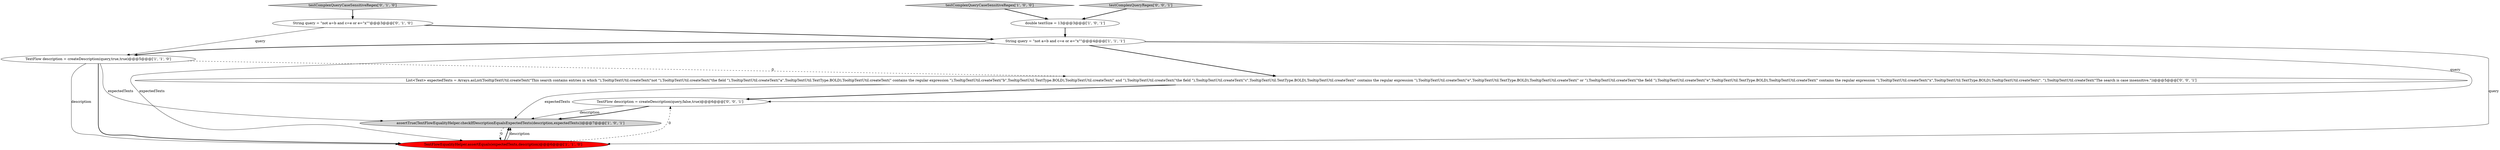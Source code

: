 digraph {
7 [style = filled, label = "String query = \"not a=b and c=e or e=\"x\"\"@@@3@@@['0', '1', '0']", fillcolor = white, shape = ellipse image = "AAA0AAABBB2BBB"];
8 [style = filled, label = "TextFlow description = createDescription(query,false,true)@@@6@@@['0', '0', '1']", fillcolor = white, shape = ellipse image = "AAA0AAABBB3BBB"];
10 [style = filled, label = "testComplexQueryRegex['0', '0', '1']", fillcolor = lightgray, shape = diamond image = "AAA0AAABBB3BBB"];
1 [style = filled, label = "TextFlowEqualityHelper.assertEquals(expectedTexts,description)@@@6@@@['1', '1', '0']", fillcolor = red, shape = ellipse image = "AAA1AAABBB1BBB"];
4 [style = filled, label = "double textSize = 13@@@3@@@['1', '0', '1']", fillcolor = white, shape = ellipse image = "AAA0AAABBB1BBB"];
6 [style = filled, label = "testComplexQueryCaseSensitiveRegex['0', '1', '0']", fillcolor = lightgray, shape = diamond image = "AAA0AAABBB2BBB"];
0 [style = filled, label = "assertTrue(TextFlowEqualityHelper.checkIfDescriptionEqualsExpectedTexts(description,expectedTexts))@@@7@@@['1', '0', '1']", fillcolor = lightgray, shape = ellipse image = "AAA0AAABBB1BBB"];
5 [style = filled, label = "testComplexQueryCaseSensitiveRegex['1', '0', '0']", fillcolor = lightgray, shape = diamond image = "AAA0AAABBB1BBB"];
9 [style = filled, label = "List<Text> expectedTexts = Arrays.asList(TooltipTextUtil.createText(\"This search contains entries in which \"),TooltipTextUtil.createText(\"not \"),TooltipTextUtil.createText(\"the field \"),TooltipTextUtil.createText(\"a\",TooltipTextUtil.TextType.BOLD),TooltipTextUtil.createText(\" contains the regular expression \"),TooltipTextUtil.createText(\"b\",TooltipTextUtil.TextType.BOLD),TooltipTextUtil.createText(\" and \"),TooltipTextUtil.createText(\"the field \"),TooltipTextUtil.createText(\"c\",TooltipTextUtil.TextType.BOLD),TooltipTextUtil.createText(\" contains the regular expression \"),TooltipTextUtil.createText(\"e\",TooltipTextUtil.TextType.BOLD),TooltipTextUtil.createText(\" or \"),TooltipTextUtil.createText(\"the field \"),TooltipTextUtil.createText(\"e\",TooltipTextUtil.TextType.BOLD),TooltipTextUtil.createText(\" contains the regular expression \"),TooltipTextUtil.createText(\"x\",TooltipTextUtil.TextType.BOLD),TooltipTextUtil.createText(\". \"),TooltipTextUtil.createText(\"The search is case insensitive.\"))@@@5@@@['0', '0', '1']", fillcolor = white, shape = ellipse image = "AAA0AAABBB3BBB"];
3 [style = filled, label = "String query = \"not a=b and c=e or e=\"x\"\"@@@4@@@['1', '1', '1']", fillcolor = white, shape = ellipse image = "AAA0AAABBB1BBB"];
2 [style = filled, label = "TextFlow description = createDescription(query,true,true)@@@5@@@['1', '1', '0']", fillcolor = white, shape = ellipse image = "AAA0AAABBB1BBB"];
4->3 [style = bold, label=""];
3->1 [style = solid, label="expectedTexts"];
2->1 [style = bold, label=""];
0->1 [style = dashed, label="0"];
8->0 [style = solid, label="description"];
2->1 [style = solid, label="description"];
1->0 [style = bold, label=""];
2->0 [style = solid, label="expectedTexts"];
9->0 [style = solid, label="expectedTexts"];
9->8 [style = bold, label=""];
1->0 [style = solid, label="description"];
7->3 [style = bold, label=""];
8->0 [style = bold, label=""];
3->9 [style = bold, label=""];
7->2 [style = solid, label="query"];
3->2 [style = bold, label=""];
2->9 [style = dashed, label="0"];
3->8 [style = solid, label="query"];
5->4 [style = bold, label=""];
10->4 [style = bold, label=""];
1->8 [style = dashed, label="0"];
6->7 [style = bold, label=""];
3->1 [style = solid, label="query"];
}
